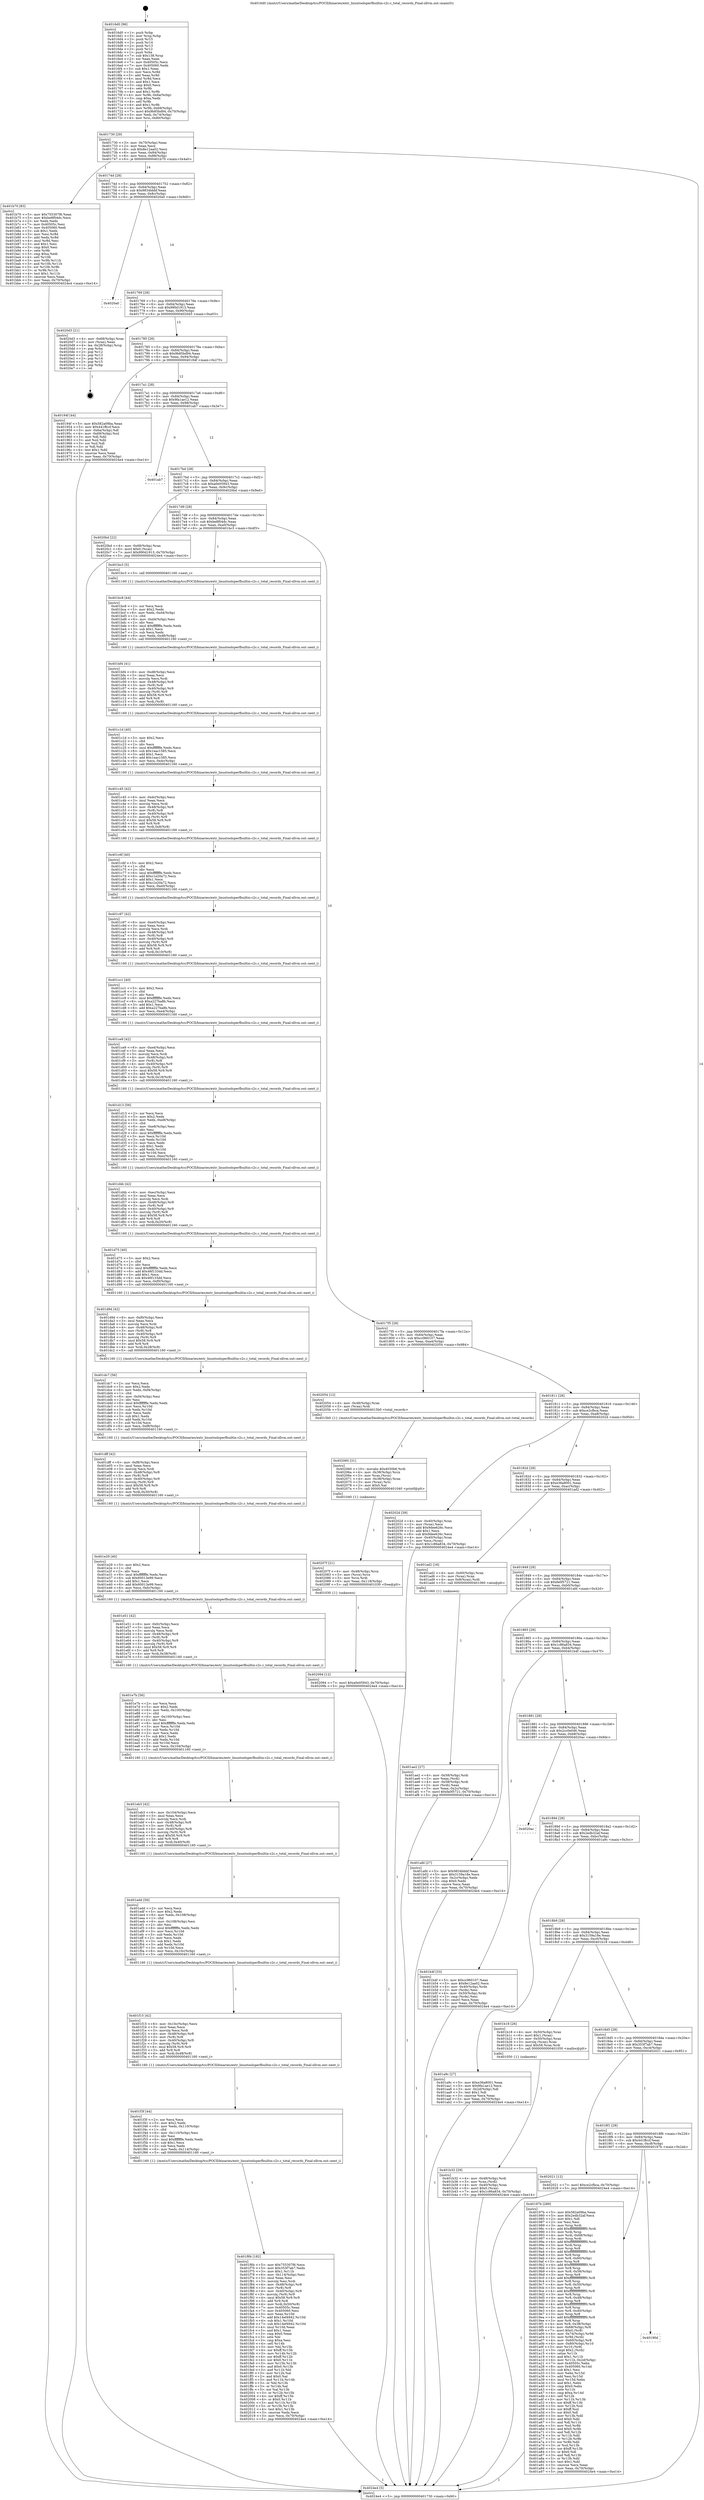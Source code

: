 digraph "0x4016d0" {
  label = "0x4016d0 (/mnt/c/Users/mathe/Desktop/tcc/POCII/binaries/extr_linuxtoolsperfbuiltin-c2c.c_total_records_Final-ollvm.out::main(0))"
  labelloc = "t"
  node[shape=record]

  Entry [label="",width=0.3,height=0.3,shape=circle,fillcolor=black,style=filled]
  "0x401730" [label="{
     0x401730 [29]\l
     | [instrs]\l
     &nbsp;&nbsp;0x401730 \<+3\>: mov -0x70(%rbp),%eax\l
     &nbsp;&nbsp;0x401733 \<+2\>: mov %eax,%ecx\l
     &nbsp;&nbsp;0x401735 \<+6\>: sub $0x8e12aa02,%ecx\l
     &nbsp;&nbsp;0x40173b \<+6\>: mov %eax,-0x84(%rbp)\l
     &nbsp;&nbsp;0x401741 \<+6\>: mov %ecx,-0x88(%rbp)\l
     &nbsp;&nbsp;0x401747 \<+6\>: je 0000000000401b70 \<main+0x4a0\>\l
  }"]
  "0x401b70" [label="{
     0x401b70 [83]\l
     | [instrs]\l
     &nbsp;&nbsp;0x401b70 \<+5\>: mov $0x755307f6,%eax\l
     &nbsp;&nbsp;0x401b75 \<+5\>: mov $0xbe8f04dc,%ecx\l
     &nbsp;&nbsp;0x401b7a \<+2\>: xor %edx,%edx\l
     &nbsp;&nbsp;0x401b7c \<+7\>: mov 0x40505c,%esi\l
     &nbsp;&nbsp;0x401b83 \<+7\>: mov 0x405060,%edi\l
     &nbsp;&nbsp;0x401b8a \<+3\>: sub $0x1,%edx\l
     &nbsp;&nbsp;0x401b8d \<+3\>: mov %esi,%r8d\l
     &nbsp;&nbsp;0x401b90 \<+3\>: add %edx,%r8d\l
     &nbsp;&nbsp;0x401b93 \<+4\>: imul %r8d,%esi\l
     &nbsp;&nbsp;0x401b97 \<+3\>: and $0x1,%esi\l
     &nbsp;&nbsp;0x401b9a \<+3\>: cmp $0x0,%esi\l
     &nbsp;&nbsp;0x401b9d \<+4\>: sete %r9b\l
     &nbsp;&nbsp;0x401ba1 \<+3\>: cmp $0xa,%edi\l
     &nbsp;&nbsp;0x401ba4 \<+4\>: setl %r10b\l
     &nbsp;&nbsp;0x401ba8 \<+3\>: mov %r9b,%r11b\l
     &nbsp;&nbsp;0x401bab \<+3\>: and %r10b,%r11b\l
     &nbsp;&nbsp;0x401bae \<+3\>: xor %r10b,%r9b\l
     &nbsp;&nbsp;0x401bb1 \<+3\>: or %r9b,%r11b\l
     &nbsp;&nbsp;0x401bb4 \<+4\>: test $0x1,%r11b\l
     &nbsp;&nbsp;0x401bb8 \<+3\>: cmovne %ecx,%eax\l
     &nbsp;&nbsp;0x401bbb \<+3\>: mov %eax,-0x70(%rbp)\l
     &nbsp;&nbsp;0x401bbe \<+5\>: jmp 00000000004024e4 \<main+0xe14\>\l
  }"]
  "0x40174d" [label="{
     0x40174d [28]\l
     | [instrs]\l
     &nbsp;&nbsp;0x40174d \<+5\>: jmp 0000000000401752 \<main+0x82\>\l
     &nbsp;&nbsp;0x401752 \<+6\>: mov -0x84(%rbp),%eax\l
     &nbsp;&nbsp;0x401758 \<+5\>: sub $0x9834bbbf,%eax\l
     &nbsp;&nbsp;0x40175d \<+6\>: mov %eax,-0x8c(%rbp)\l
     &nbsp;&nbsp;0x401763 \<+6\>: je 00000000004020a0 \<main+0x9d0\>\l
  }"]
  Exit [label="",width=0.3,height=0.3,shape=circle,fillcolor=black,style=filled,peripheries=2]
  "0x4020a0" [label="{
     0x4020a0\l
  }", style=dashed]
  "0x401769" [label="{
     0x401769 [28]\l
     | [instrs]\l
     &nbsp;&nbsp;0x401769 \<+5\>: jmp 000000000040176e \<main+0x9e\>\l
     &nbsp;&nbsp;0x40176e \<+6\>: mov -0x84(%rbp),%eax\l
     &nbsp;&nbsp;0x401774 \<+5\>: sub $0x990d1913,%eax\l
     &nbsp;&nbsp;0x401779 \<+6\>: mov %eax,-0x90(%rbp)\l
     &nbsp;&nbsp;0x40177f \<+6\>: je 00000000004020d3 \<main+0xa03\>\l
  }"]
  "0x402094" [label="{
     0x402094 [12]\l
     | [instrs]\l
     &nbsp;&nbsp;0x402094 \<+7\>: movl $0xa0e05943,-0x70(%rbp)\l
     &nbsp;&nbsp;0x40209b \<+5\>: jmp 00000000004024e4 \<main+0xe14\>\l
  }"]
  "0x4020d3" [label="{
     0x4020d3 [21]\l
     | [instrs]\l
     &nbsp;&nbsp;0x4020d3 \<+4\>: mov -0x68(%rbp),%rax\l
     &nbsp;&nbsp;0x4020d7 \<+2\>: mov (%rax),%eax\l
     &nbsp;&nbsp;0x4020d9 \<+4\>: lea -0x28(%rbp),%rsp\l
     &nbsp;&nbsp;0x4020dd \<+1\>: pop %rbx\l
     &nbsp;&nbsp;0x4020de \<+2\>: pop %r12\l
     &nbsp;&nbsp;0x4020e0 \<+2\>: pop %r13\l
     &nbsp;&nbsp;0x4020e2 \<+2\>: pop %r14\l
     &nbsp;&nbsp;0x4020e4 \<+2\>: pop %r15\l
     &nbsp;&nbsp;0x4020e6 \<+1\>: pop %rbp\l
     &nbsp;&nbsp;0x4020e7 \<+1\>: ret\l
  }"]
  "0x401785" [label="{
     0x401785 [28]\l
     | [instrs]\l
     &nbsp;&nbsp;0x401785 \<+5\>: jmp 000000000040178a \<main+0xba\>\l
     &nbsp;&nbsp;0x40178a \<+6\>: mov -0x84(%rbp),%eax\l
     &nbsp;&nbsp;0x401790 \<+5\>: sub $0x9b85bd94,%eax\l
     &nbsp;&nbsp;0x401795 \<+6\>: mov %eax,-0x94(%rbp)\l
     &nbsp;&nbsp;0x40179b \<+6\>: je 000000000040194f \<main+0x27f\>\l
  }"]
  "0x40207f" [label="{
     0x40207f [21]\l
     | [instrs]\l
     &nbsp;&nbsp;0x40207f \<+4\>: mov -0x48(%rbp),%rcx\l
     &nbsp;&nbsp;0x402083 \<+3\>: mov (%rcx),%rcx\l
     &nbsp;&nbsp;0x402086 \<+3\>: mov %rcx,%rdi\l
     &nbsp;&nbsp;0x402089 \<+6\>: mov %eax,-0x118(%rbp)\l
     &nbsp;&nbsp;0x40208f \<+5\>: call 0000000000401030 \<free@plt\>\l
     | [calls]\l
     &nbsp;&nbsp;0x401030 \{1\} (unknown)\l
  }"]
  "0x40194f" [label="{
     0x40194f [44]\l
     | [instrs]\l
     &nbsp;&nbsp;0x40194f \<+5\>: mov $0x582a09ba,%eax\l
     &nbsp;&nbsp;0x401954 \<+5\>: mov $0x441ffccf,%ecx\l
     &nbsp;&nbsp;0x401959 \<+3\>: mov -0x6a(%rbp),%dl\l
     &nbsp;&nbsp;0x40195c \<+4\>: mov -0x69(%rbp),%sil\l
     &nbsp;&nbsp;0x401960 \<+3\>: mov %dl,%dil\l
     &nbsp;&nbsp;0x401963 \<+3\>: and %sil,%dil\l
     &nbsp;&nbsp;0x401966 \<+3\>: xor %sil,%dl\l
     &nbsp;&nbsp;0x401969 \<+3\>: or %dl,%dil\l
     &nbsp;&nbsp;0x40196c \<+4\>: test $0x1,%dil\l
     &nbsp;&nbsp;0x401970 \<+3\>: cmovne %ecx,%eax\l
     &nbsp;&nbsp;0x401973 \<+3\>: mov %eax,-0x70(%rbp)\l
     &nbsp;&nbsp;0x401976 \<+5\>: jmp 00000000004024e4 \<main+0xe14\>\l
  }"]
  "0x4017a1" [label="{
     0x4017a1 [28]\l
     | [instrs]\l
     &nbsp;&nbsp;0x4017a1 \<+5\>: jmp 00000000004017a6 \<main+0xd6\>\l
     &nbsp;&nbsp;0x4017a6 \<+6\>: mov -0x84(%rbp),%eax\l
     &nbsp;&nbsp;0x4017ac \<+5\>: sub $0x9fa1ae12,%eax\l
     &nbsp;&nbsp;0x4017b1 \<+6\>: mov %eax,-0x98(%rbp)\l
     &nbsp;&nbsp;0x4017b7 \<+6\>: je 0000000000401ab7 \<main+0x3e7\>\l
  }"]
  "0x4024e4" [label="{
     0x4024e4 [5]\l
     | [instrs]\l
     &nbsp;&nbsp;0x4024e4 \<+5\>: jmp 0000000000401730 \<main+0x60\>\l
  }"]
  "0x4016d0" [label="{
     0x4016d0 [96]\l
     | [instrs]\l
     &nbsp;&nbsp;0x4016d0 \<+1\>: push %rbp\l
     &nbsp;&nbsp;0x4016d1 \<+3\>: mov %rsp,%rbp\l
     &nbsp;&nbsp;0x4016d4 \<+2\>: push %r15\l
     &nbsp;&nbsp;0x4016d6 \<+2\>: push %r14\l
     &nbsp;&nbsp;0x4016d8 \<+2\>: push %r13\l
     &nbsp;&nbsp;0x4016da \<+2\>: push %r12\l
     &nbsp;&nbsp;0x4016dc \<+1\>: push %rbx\l
     &nbsp;&nbsp;0x4016dd \<+7\>: sub $0x138,%rsp\l
     &nbsp;&nbsp;0x4016e4 \<+2\>: xor %eax,%eax\l
     &nbsp;&nbsp;0x4016e6 \<+7\>: mov 0x40505c,%ecx\l
     &nbsp;&nbsp;0x4016ed \<+7\>: mov 0x405060,%edx\l
     &nbsp;&nbsp;0x4016f4 \<+3\>: sub $0x1,%eax\l
     &nbsp;&nbsp;0x4016f7 \<+3\>: mov %ecx,%r8d\l
     &nbsp;&nbsp;0x4016fa \<+3\>: add %eax,%r8d\l
     &nbsp;&nbsp;0x4016fd \<+4\>: imul %r8d,%ecx\l
     &nbsp;&nbsp;0x401701 \<+3\>: and $0x1,%ecx\l
     &nbsp;&nbsp;0x401704 \<+3\>: cmp $0x0,%ecx\l
     &nbsp;&nbsp;0x401707 \<+4\>: sete %r9b\l
     &nbsp;&nbsp;0x40170b \<+4\>: and $0x1,%r9b\l
     &nbsp;&nbsp;0x40170f \<+4\>: mov %r9b,-0x6a(%rbp)\l
     &nbsp;&nbsp;0x401713 \<+3\>: cmp $0xa,%edx\l
     &nbsp;&nbsp;0x401716 \<+4\>: setl %r9b\l
     &nbsp;&nbsp;0x40171a \<+4\>: and $0x1,%r9b\l
     &nbsp;&nbsp;0x40171e \<+4\>: mov %r9b,-0x69(%rbp)\l
     &nbsp;&nbsp;0x401722 \<+7\>: movl $0x9b85bd94,-0x70(%rbp)\l
     &nbsp;&nbsp;0x401729 \<+3\>: mov %edi,-0x74(%rbp)\l
     &nbsp;&nbsp;0x40172c \<+4\>: mov %rsi,-0x80(%rbp)\l
  }"]
  "0x402060" [label="{
     0x402060 [31]\l
     | [instrs]\l
     &nbsp;&nbsp;0x402060 \<+10\>: movabs $0x4030b6,%rdi\l
     &nbsp;&nbsp;0x40206a \<+4\>: mov -0x38(%rbp),%rcx\l
     &nbsp;&nbsp;0x40206e \<+3\>: mov %rax,(%rcx)\l
     &nbsp;&nbsp;0x402071 \<+4\>: mov -0x38(%rbp),%rax\l
     &nbsp;&nbsp;0x402075 \<+3\>: mov (%rax),%rsi\l
     &nbsp;&nbsp;0x402078 \<+2\>: mov $0x0,%al\l
     &nbsp;&nbsp;0x40207a \<+5\>: call 0000000000401040 \<printf@plt\>\l
     | [calls]\l
     &nbsp;&nbsp;0x401040 \{1\} (unknown)\l
  }"]
  "0x401ab7" [label="{
     0x401ab7\l
  }", style=dashed]
  "0x4017bd" [label="{
     0x4017bd [28]\l
     | [instrs]\l
     &nbsp;&nbsp;0x4017bd \<+5\>: jmp 00000000004017c2 \<main+0xf2\>\l
     &nbsp;&nbsp;0x4017c2 \<+6\>: mov -0x84(%rbp),%eax\l
     &nbsp;&nbsp;0x4017c8 \<+5\>: sub $0xa0e05943,%eax\l
     &nbsp;&nbsp;0x4017cd \<+6\>: mov %eax,-0x9c(%rbp)\l
     &nbsp;&nbsp;0x4017d3 \<+6\>: je 00000000004020bd \<main+0x9ed\>\l
  }"]
  "0x401f6b" [label="{
     0x401f6b [182]\l
     | [instrs]\l
     &nbsp;&nbsp;0x401f6b \<+5\>: mov $0x755307f6,%ecx\l
     &nbsp;&nbsp;0x401f70 \<+5\>: mov $0x353f7ab7,%edx\l
     &nbsp;&nbsp;0x401f75 \<+3\>: mov $0x1,%r11b\l
     &nbsp;&nbsp;0x401f78 \<+6\>: mov -0x114(%rbp),%esi\l
     &nbsp;&nbsp;0x401f7e \<+3\>: imul %eax,%esi\l
     &nbsp;&nbsp;0x401f81 \<+3\>: movslq %esi,%rdi\l
     &nbsp;&nbsp;0x401f84 \<+4\>: mov -0x48(%rbp),%r8\l
     &nbsp;&nbsp;0x401f88 \<+3\>: mov (%r8),%r8\l
     &nbsp;&nbsp;0x401f8b \<+4\>: mov -0x40(%rbp),%r9\l
     &nbsp;&nbsp;0x401f8f \<+3\>: movslq (%r9),%r9\l
     &nbsp;&nbsp;0x401f92 \<+4\>: imul $0x58,%r9,%r9\l
     &nbsp;&nbsp;0x401f96 \<+3\>: add %r9,%r8\l
     &nbsp;&nbsp;0x401f99 \<+4\>: mov %rdi,0x50(%r8)\l
     &nbsp;&nbsp;0x401f9d \<+7\>: mov 0x40505c,%eax\l
     &nbsp;&nbsp;0x401fa4 \<+7\>: mov 0x405060,%esi\l
     &nbsp;&nbsp;0x401fab \<+3\>: mov %eax,%r10d\l
     &nbsp;&nbsp;0x401fae \<+7\>: add $0x14ef4942,%r10d\l
     &nbsp;&nbsp;0x401fb5 \<+4\>: sub $0x1,%r10d\l
     &nbsp;&nbsp;0x401fb9 \<+7\>: sub $0x14ef4942,%r10d\l
     &nbsp;&nbsp;0x401fc0 \<+4\>: imul %r10d,%eax\l
     &nbsp;&nbsp;0x401fc4 \<+3\>: and $0x1,%eax\l
     &nbsp;&nbsp;0x401fc7 \<+3\>: cmp $0x0,%eax\l
     &nbsp;&nbsp;0x401fca \<+3\>: sete %bl\l
     &nbsp;&nbsp;0x401fcd \<+3\>: cmp $0xa,%esi\l
     &nbsp;&nbsp;0x401fd0 \<+4\>: setl %r14b\l
     &nbsp;&nbsp;0x401fd4 \<+3\>: mov %bl,%r15b\l
     &nbsp;&nbsp;0x401fd7 \<+4\>: xor $0xff,%r15b\l
     &nbsp;&nbsp;0x401fdb \<+3\>: mov %r14b,%r12b\l
     &nbsp;&nbsp;0x401fde \<+4\>: xor $0xff,%r12b\l
     &nbsp;&nbsp;0x401fe2 \<+4\>: xor $0x0,%r11b\l
     &nbsp;&nbsp;0x401fe6 \<+3\>: mov %r15b,%r13b\l
     &nbsp;&nbsp;0x401fe9 \<+4\>: and $0x0,%r13b\l
     &nbsp;&nbsp;0x401fed \<+3\>: and %r11b,%bl\l
     &nbsp;&nbsp;0x401ff0 \<+3\>: mov %r12b,%al\l
     &nbsp;&nbsp;0x401ff3 \<+2\>: and $0x0,%al\l
     &nbsp;&nbsp;0x401ff5 \<+3\>: and %r11b,%r14b\l
     &nbsp;&nbsp;0x401ff8 \<+3\>: or %bl,%r13b\l
     &nbsp;&nbsp;0x401ffb \<+3\>: or %r14b,%al\l
     &nbsp;&nbsp;0x401ffe \<+3\>: xor %al,%r13b\l
     &nbsp;&nbsp;0x402001 \<+3\>: or %r12b,%r15b\l
     &nbsp;&nbsp;0x402004 \<+4\>: xor $0xff,%r15b\l
     &nbsp;&nbsp;0x402008 \<+4\>: or $0x0,%r11b\l
     &nbsp;&nbsp;0x40200c \<+3\>: and %r11b,%r15b\l
     &nbsp;&nbsp;0x40200f \<+3\>: or %r15b,%r13b\l
     &nbsp;&nbsp;0x402012 \<+4\>: test $0x1,%r13b\l
     &nbsp;&nbsp;0x402016 \<+3\>: cmovne %edx,%ecx\l
     &nbsp;&nbsp;0x402019 \<+3\>: mov %ecx,-0x70(%rbp)\l
     &nbsp;&nbsp;0x40201c \<+5\>: jmp 00000000004024e4 \<main+0xe14\>\l
  }"]
  "0x4020bd" [label="{
     0x4020bd [22]\l
     | [instrs]\l
     &nbsp;&nbsp;0x4020bd \<+4\>: mov -0x68(%rbp),%rax\l
     &nbsp;&nbsp;0x4020c1 \<+6\>: movl $0x0,(%rax)\l
     &nbsp;&nbsp;0x4020c7 \<+7\>: movl $0x990d1913,-0x70(%rbp)\l
     &nbsp;&nbsp;0x4020ce \<+5\>: jmp 00000000004024e4 \<main+0xe14\>\l
  }"]
  "0x4017d9" [label="{
     0x4017d9 [28]\l
     | [instrs]\l
     &nbsp;&nbsp;0x4017d9 \<+5\>: jmp 00000000004017de \<main+0x10e\>\l
     &nbsp;&nbsp;0x4017de \<+6\>: mov -0x84(%rbp),%eax\l
     &nbsp;&nbsp;0x4017e4 \<+5\>: sub $0xbe8f04dc,%eax\l
     &nbsp;&nbsp;0x4017e9 \<+6\>: mov %eax,-0xa0(%rbp)\l
     &nbsp;&nbsp;0x4017ef \<+6\>: je 0000000000401bc3 \<main+0x4f3\>\l
  }"]
  "0x401f3f" [label="{
     0x401f3f [44]\l
     | [instrs]\l
     &nbsp;&nbsp;0x401f3f \<+2\>: xor %ecx,%ecx\l
     &nbsp;&nbsp;0x401f41 \<+5\>: mov $0x2,%edx\l
     &nbsp;&nbsp;0x401f46 \<+6\>: mov %edx,-0x110(%rbp)\l
     &nbsp;&nbsp;0x401f4c \<+1\>: cltd\l
     &nbsp;&nbsp;0x401f4d \<+6\>: mov -0x110(%rbp),%esi\l
     &nbsp;&nbsp;0x401f53 \<+2\>: idiv %esi\l
     &nbsp;&nbsp;0x401f55 \<+6\>: imul $0xfffffffe,%edx,%edx\l
     &nbsp;&nbsp;0x401f5b \<+3\>: sub $0x1,%ecx\l
     &nbsp;&nbsp;0x401f5e \<+2\>: sub %ecx,%edx\l
     &nbsp;&nbsp;0x401f60 \<+6\>: mov %edx,-0x114(%rbp)\l
     &nbsp;&nbsp;0x401f66 \<+5\>: call 0000000000401160 \<next_i\>\l
     | [calls]\l
     &nbsp;&nbsp;0x401160 \{1\} (/mnt/c/Users/mathe/Desktop/tcc/POCII/binaries/extr_linuxtoolsperfbuiltin-c2c.c_total_records_Final-ollvm.out::next_i)\l
  }"]
  "0x401bc3" [label="{
     0x401bc3 [5]\l
     | [instrs]\l
     &nbsp;&nbsp;0x401bc3 \<+5\>: call 0000000000401160 \<next_i\>\l
     | [calls]\l
     &nbsp;&nbsp;0x401160 \{1\} (/mnt/c/Users/mathe/Desktop/tcc/POCII/binaries/extr_linuxtoolsperfbuiltin-c2c.c_total_records_Final-ollvm.out::next_i)\l
  }"]
  "0x4017f5" [label="{
     0x4017f5 [28]\l
     | [instrs]\l
     &nbsp;&nbsp;0x4017f5 \<+5\>: jmp 00000000004017fa \<main+0x12a\>\l
     &nbsp;&nbsp;0x4017fa \<+6\>: mov -0x84(%rbp),%eax\l
     &nbsp;&nbsp;0x401800 \<+5\>: sub $0xcc960107,%eax\l
     &nbsp;&nbsp;0x401805 \<+6\>: mov %eax,-0xa4(%rbp)\l
     &nbsp;&nbsp;0x40180b \<+6\>: je 0000000000402054 \<main+0x984\>\l
  }"]
  "0x401f15" [label="{
     0x401f15 [42]\l
     | [instrs]\l
     &nbsp;&nbsp;0x401f15 \<+6\>: mov -0x10c(%rbp),%ecx\l
     &nbsp;&nbsp;0x401f1b \<+3\>: imul %eax,%ecx\l
     &nbsp;&nbsp;0x401f1e \<+3\>: movslq %ecx,%rdi\l
     &nbsp;&nbsp;0x401f21 \<+4\>: mov -0x48(%rbp),%r8\l
     &nbsp;&nbsp;0x401f25 \<+3\>: mov (%r8),%r8\l
     &nbsp;&nbsp;0x401f28 \<+4\>: mov -0x40(%rbp),%r9\l
     &nbsp;&nbsp;0x401f2c \<+3\>: movslq (%r9),%r9\l
     &nbsp;&nbsp;0x401f2f \<+4\>: imul $0x58,%r9,%r9\l
     &nbsp;&nbsp;0x401f33 \<+3\>: add %r9,%r8\l
     &nbsp;&nbsp;0x401f36 \<+4\>: mov %rdi,0x48(%r8)\l
     &nbsp;&nbsp;0x401f3a \<+5\>: call 0000000000401160 \<next_i\>\l
     | [calls]\l
     &nbsp;&nbsp;0x401160 \{1\} (/mnt/c/Users/mathe/Desktop/tcc/POCII/binaries/extr_linuxtoolsperfbuiltin-c2c.c_total_records_Final-ollvm.out::next_i)\l
  }"]
  "0x402054" [label="{
     0x402054 [12]\l
     | [instrs]\l
     &nbsp;&nbsp;0x402054 \<+4\>: mov -0x48(%rbp),%rax\l
     &nbsp;&nbsp;0x402058 \<+3\>: mov (%rax),%rdi\l
     &nbsp;&nbsp;0x40205b \<+5\>: call 00000000004015b0 \<total_records\>\l
     | [calls]\l
     &nbsp;&nbsp;0x4015b0 \{1\} (/mnt/c/Users/mathe/Desktop/tcc/POCII/binaries/extr_linuxtoolsperfbuiltin-c2c.c_total_records_Final-ollvm.out::total_records)\l
  }"]
  "0x401811" [label="{
     0x401811 [28]\l
     | [instrs]\l
     &nbsp;&nbsp;0x401811 \<+5\>: jmp 0000000000401816 \<main+0x146\>\l
     &nbsp;&nbsp;0x401816 \<+6\>: mov -0x84(%rbp),%eax\l
     &nbsp;&nbsp;0x40181c \<+5\>: sub $0xce2cfbca,%eax\l
     &nbsp;&nbsp;0x401821 \<+6\>: mov %eax,-0xa8(%rbp)\l
     &nbsp;&nbsp;0x401827 \<+6\>: je 000000000040202d \<main+0x95d\>\l
  }"]
  "0x401edd" [label="{
     0x401edd [56]\l
     | [instrs]\l
     &nbsp;&nbsp;0x401edd \<+2\>: xor %ecx,%ecx\l
     &nbsp;&nbsp;0x401edf \<+5\>: mov $0x2,%edx\l
     &nbsp;&nbsp;0x401ee4 \<+6\>: mov %edx,-0x108(%rbp)\l
     &nbsp;&nbsp;0x401eea \<+1\>: cltd\l
     &nbsp;&nbsp;0x401eeb \<+6\>: mov -0x108(%rbp),%esi\l
     &nbsp;&nbsp;0x401ef1 \<+2\>: idiv %esi\l
     &nbsp;&nbsp;0x401ef3 \<+6\>: imul $0xfffffffe,%edx,%edx\l
     &nbsp;&nbsp;0x401ef9 \<+3\>: mov %ecx,%r10d\l
     &nbsp;&nbsp;0x401efc \<+3\>: sub %edx,%r10d\l
     &nbsp;&nbsp;0x401eff \<+2\>: mov %ecx,%edx\l
     &nbsp;&nbsp;0x401f01 \<+3\>: sub $0x1,%edx\l
     &nbsp;&nbsp;0x401f04 \<+3\>: add %edx,%r10d\l
     &nbsp;&nbsp;0x401f07 \<+3\>: sub %r10d,%ecx\l
     &nbsp;&nbsp;0x401f0a \<+6\>: mov %ecx,-0x10c(%rbp)\l
     &nbsp;&nbsp;0x401f10 \<+5\>: call 0000000000401160 \<next_i\>\l
     | [calls]\l
     &nbsp;&nbsp;0x401160 \{1\} (/mnt/c/Users/mathe/Desktop/tcc/POCII/binaries/extr_linuxtoolsperfbuiltin-c2c.c_total_records_Final-ollvm.out::next_i)\l
  }"]
  "0x40202d" [label="{
     0x40202d [39]\l
     | [instrs]\l
     &nbsp;&nbsp;0x40202d \<+4\>: mov -0x40(%rbp),%rax\l
     &nbsp;&nbsp;0x402031 \<+2\>: mov (%rax),%ecx\l
     &nbsp;&nbsp;0x402033 \<+6\>: add $0x9dee626c,%ecx\l
     &nbsp;&nbsp;0x402039 \<+3\>: add $0x1,%ecx\l
     &nbsp;&nbsp;0x40203c \<+6\>: sub $0x9dee626c,%ecx\l
     &nbsp;&nbsp;0x402042 \<+4\>: mov -0x40(%rbp),%rax\l
     &nbsp;&nbsp;0x402046 \<+2\>: mov %ecx,(%rax)\l
     &nbsp;&nbsp;0x402048 \<+7\>: movl $0x1c86a834,-0x70(%rbp)\l
     &nbsp;&nbsp;0x40204f \<+5\>: jmp 00000000004024e4 \<main+0xe14\>\l
  }"]
  "0x40182d" [label="{
     0x40182d [28]\l
     | [instrs]\l
     &nbsp;&nbsp;0x40182d \<+5\>: jmp 0000000000401832 \<main+0x162\>\l
     &nbsp;&nbsp;0x401832 \<+6\>: mov -0x84(%rbp),%eax\l
     &nbsp;&nbsp;0x401838 \<+5\>: sub $0xe36a8001,%eax\l
     &nbsp;&nbsp;0x40183d \<+6\>: mov %eax,-0xac(%rbp)\l
     &nbsp;&nbsp;0x401843 \<+6\>: je 0000000000401ad2 \<main+0x402\>\l
  }"]
  "0x401eb3" [label="{
     0x401eb3 [42]\l
     | [instrs]\l
     &nbsp;&nbsp;0x401eb3 \<+6\>: mov -0x104(%rbp),%ecx\l
     &nbsp;&nbsp;0x401eb9 \<+3\>: imul %eax,%ecx\l
     &nbsp;&nbsp;0x401ebc \<+3\>: movslq %ecx,%rdi\l
     &nbsp;&nbsp;0x401ebf \<+4\>: mov -0x48(%rbp),%r8\l
     &nbsp;&nbsp;0x401ec3 \<+3\>: mov (%r8),%r8\l
     &nbsp;&nbsp;0x401ec6 \<+4\>: mov -0x40(%rbp),%r9\l
     &nbsp;&nbsp;0x401eca \<+3\>: movslq (%r9),%r9\l
     &nbsp;&nbsp;0x401ecd \<+4\>: imul $0x58,%r9,%r9\l
     &nbsp;&nbsp;0x401ed1 \<+3\>: add %r9,%r8\l
     &nbsp;&nbsp;0x401ed4 \<+4\>: mov %rdi,0x40(%r8)\l
     &nbsp;&nbsp;0x401ed8 \<+5\>: call 0000000000401160 \<next_i\>\l
     | [calls]\l
     &nbsp;&nbsp;0x401160 \{1\} (/mnt/c/Users/mathe/Desktop/tcc/POCII/binaries/extr_linuxtoolsperfbuiltin-c2c.c_total_records_Final-ollvm.out::next_i)\l
  }"]
  "0x401ad2" [label="{
     0x401ad2 [16]\l
     | [instrs]\l
     &nbsp;&nbsp;0x401ad2 \<+4\>: mov -0x60(%rbp),%rax\l
     &nbsp;&nbsp;0x401ad6 \<+3\>: mov (%rax),%rax\l
     &nbsp;&nbsp;0x401ad9 \<+4\>: mov 0x8(%rax),%rdi\l
     &nbsp;&nbsp;0x401add \<+5\>: call 0000000000401060 \<atoi@plt\>\l
     | [calls]\l
     &nbsp;&nbsp;0x401060 \{1\} (unknown)\l
  }"]
  "0x401849" [label="{
     0x401849 [28]\l
     | [instrs]\l
     &nbsp;&nbsp;0x401849 \<+5\>: jmp 000000000040184e \<main+0x17e\>\l
     &nbsp;&nbsp;0x40184e \<+6\>: mov -0x84(%rbp),%eax\l
     &nbsp;&nbsp;0x401854 \<+5\>: sub $0xfa0f5721,%eax\l
     &nbsp;&nbsp;0x401859 \<+6\>: mov %eax,-0xb0(%rbp)\l
     &nbsp;&nbsp;0x40185f \<+6\>: je 0000000000401afd \<main+0x42d\>\l
  }"]
  "0x401e7b" [label="{
     0x401e7b [56]\l
     | [instrs]\l
     &nbsp;&nbsp;0x401e7b \<+2\>: xor %ecx,%ecx\l
     &nbsp;&nbsp;0x401e7d \<+5\>: mov $0x2,%edx\l
     &nbsp;&nbsp;0x401e82 \<+6\>: mov %edx,-0x100(%rbp)\l
     &nbsp;&nbsp;0x401e88 \<+1\>: cltd\l
     &nbsp;&nbsp;0x401e89 \<+6\>: mov -0x100(%rbp),%esi\l
     &nbsp;&nbsp;0x401e8f \<+2\>: idiv %esi\l
     &nbsp;&nbsp;0x401e91 \<+6\>: imul $0xfffffffe,%edx,%edx\l
     &nbsp;&nbsp;0x401e97 \<+3\>: mov %ecx,%r10d\l
     &nbsp;&nbsp;0x401e9a \<+3\>: sub %edx,%r10d\l
     &nbsp;&nbsp;0x401e9d \<+2\>: mov %ecx,%edx\l
     &nbsp;&nbsp;0x401e9f \<+3\>: sub $0x1,%edx\l
     &nbsp;&nbsp;0x401ea2 \<+3\>: add %edx,%r10d\l
     &nbsp;&nbsp;0x401ea5 \<+3\>: sub %r10d,%ecx\l
     &nbsp;&nbsp;0x401ea8 \<+6\>: mov %ecx,-0x104(%rbp)\l
     &nbsp;&nbsp;0x401eae \<+5\>: call 0000000000401160 \<next_i\>\l
     | [calls]\l
     &nbsp;&nbsp;0x401160 \{1\} (/mnt/c/Users/mathe/Desktop/tcc/POCII/binaries/extr_linuxtoolsperfbuiltin-c2c.c_total_records_Final-ollvm.out::next_i)\l
  }"]
  "0x401afd" [label="{
     0x401afd [27]\l
     | [instrs]\l
     &nbsp;&nbsp;0x401afd \<+5\>: mov $0x9834bbbf,%eax\l
     &nbsp;&nbsp;0x401b02 \<+5\>: mov $0x3159a18e,%ecx\l
     &nbsp;&nbsp;0x401b07 \<+3\>: mov -0x2c(%rbp),%edx\l
     &nbsp;&nbsp;0x401b0a \<+3\>: cmp $0x0,%edx\l
     &nbsp;&nbsp;0x401b0d \<+3\>: cmove %ecx,%eax\l
     &nbsp;&nbsp;0x401b10 \<+3\>: mov %eax,-0x70(%rbp)\l
     &nbsp;&nbsp;0x401b13 \<+5\>: jmp 00000000004024e4 \<main+0xe14\>\l
  }"]
  "0x401865" [label="{
     0x401865 [28]\l
     | [instrs]\l
     &nbsp;&nbsp;0x401865 \<+5\>: jmp 000000000040186a \<main+0x19a\>\l
     &nbsp;&nbsp;0x40186a \<+6\>: mov -0x84(%rbp),%eax\l
     &nbsp;&nbsp;0x401870 \<+5\>: sub $0x1c86a834,%eax\l
     &nbsp;&nbsp;0x401875 \<+6\>: mov %eax,-0xb4(%rbp)\l
     &nbsp;&nbsp;0x40187b \<+6\>: je 0000000000401b4f \<main+0x47f\>\l
  }"]
  "0x401e51" [label="{
     0x401e51 [42]\l
     | [instrs]\l
     &nbsp;&nbsp;0x401e51 \<+6\>: mov -0xfc(%rbp),%ecx\l
     &nbsp;&nbsp;0x401e57 \<+3\>: imul %eax,%ecx\l
     &nbsp;&nbsp;0x401e5a \<+3\>: movslq %ecx,%rdi\l
     &nbsp;&nbsp;0x401e5d \<+4\>: mov -0x48(%rbp),%r8\l
     &nbsp;&nbsp;0x401e61 \<+3\>: mov (%r8),%r8\l
     &nbsp;&nbsp;0x401e64 \<+4\>: mov -0x40(%rbp),%r9\l
     &nbsp;&nbsp;0x401e68 \<+3\>: movslq (%r9),%r9\l
     &nbsp;&nbsp;0x401e6b \<+4\>: imul $0x58,%r9,%r9\l
     &nbsp;&nbsp;0x401e6f \<+3\>: add %r9,%r8\l
     &nbsp;&nbsp;0x401e72 \<+4\>: mov %rdi,0x38(%r8)\l
     &nbsp;&nbsp;0x401e76 \<+5\>: call 0000000000401160 \<next_i\>\l
     | [calls]\l
     &nbsp;&nbsp;0x401160 \{1\} (/mnt/c/Users/mathe/Desktop/tcc/POCII/binaries/extr_linuxtoolsperfbuiltin-c2c.c_total_records_Final-ollvm.out::next_i)\l
  }"]
  "0x401b4f" [label="{
     0x401b4f [33]\l
     | [instrs]\l
     &nbsp;&nbsp;0x401b4f \<+5\>: mov $0xcc960107,%eax\l
     &nbsp;&nbsp;0x401b54 \<+5\>: mov $0x8e12aa02,%ecx\l
     &nbsp;&nbsp;0x401b59 \<+4\>: mov -0x40(%rbp),%rdx\l
     &nbsp;&nbsp;0x401b5d \<+2\>: mov (%rdx),%esi\l
     &nbsp;&nbsp;0x401b5f \<+4\>: mov -0x50(%rbp),%rdx\l
     &nbsp;&nbsp;0x401b63 \<+2\>: cmp (%rdx),%esi\l
     &nbsp;&nbsp;0x401b65 \<+3\>: cmovl %ecx,%eax\l
     &nbsp;&nbsp;0x401b68 \<+3\>: mov %eax,-0x70(%rbp)\l
     &nbsp;&nbsp;0x401b6b \<+5\>: jmp 00000000004024e4 \<main+0xe14\>\l
  }"]
  "0x401881" [label="{
     0x401881 [28]\l
     | [instrs]\l
     &nbsp;&nbsp;0x401881 \<+5\>: jmp 0000000000401886 \<main+0x1b6\>\l
     &nbsp;&nbsp;0x401886 \<+6\>: mov -0x84(%rbp),%eax\l
     &nbsp;&nbsp;0x40188c \<+5\>: sub $0x2cc0e046,%eax\l
     &nbsp;&nbsp;0x401891 \<+6\>: mov %eax,-0xb8(%rbp)\l
     &nbsp;&nbsp;0x401897 \<+6\>: je 00000000004020ac \<main+0x9dc\>\l
  }"]
  "0x401e29" [label="{
     0x401e29 [40]\l
     | [instrs]\l
     &nbsp;&nbsp;0x401e29 \<+5\>: mov $0x2,%ecx\l
     &nbsp;&nbsp;0x401e2e \<+1\>: cltd\l
     &nbsp;&nbsp;0x401e2f \<+2\>: idiv %ecx\l
     &nbsp;&nbsp;0x401e31 \<+6\>: imul $0xfffffffe,%edx,%ecx\l
     &nbsp;&nbsp;0x401e37 \<+6\>: sub $0x60013e99,%ecx\l
     &nbsp;&nbsp;0x401e3d \<+3\>: add $0x1,%ecx\l
     &nbsp;&nbsp;0x401e40 \<+6\>: add $0x60013e99,%ecx\l
     &nbsp;&nbsp;0x401e46 \<+6\>: mov %ecx,-0xfc(%rbp)\l
     &nbsp;&nbsp;0x401e4c \<+5\>: call 0000000000401160 \<next_i\>\l
     | [calls]\l
     &nbsp;&nbsp;0x401160 \{1\} (/mnt/c/Users/mathe/Desktop/tcc/POCII/binaries/extr_linuxtoolsperfbuiltin-c2c.c_total_records_Final-ollvm.out::next_i)\l
  }"]
  "0x4020ac" [label="{
     0x4020ac\l
  }", style=dashed]
  "0x40189d" [label="{
     0x40189d [28]\l
     | [instrs]\l
     &nbsp;&nbsp;0x40189d \<+5\>: jmp 00000000004018a2 \<main+0x1d2\>\l
     &nbsp;&nbsp;0x4018a2 \<+6\>: mov -0x84(%rbp),%eax\l
     &nbsp;&nbsp;0x4018a8 \<+5\>: sub $0x2edb32af,%eax\l
     &nbsp;&nbsp;0x4018ad \<+6\>: mov %eax,-0xbc(%rbp)\l
     &nbsp;&nbsp;0x4018b3 \<+6\>: je 0000000000401a9c \<main+0x3cc\>\l
  }"]
  "0x401dff" [label="{
     0x401dff [42]\l
     | [instrs]\l
     &nbsp;&nbsp;0x401dff \<+6\>: mov -0xf8(%rbp),%ecx\l
     &nbsp;&nbsp;0x401e05 \<+3\>: imul %eax,%ecx\l
     &nbsp;&nbsp;0x401e08 \<+3\>: movslq %ecx,%rdi\l
     &nbsp;&nbsp;0x401e0b \<+4\>: mov -0x48(%rbp),%r8\l
     &nbsp;&nbsp;0x401e0f \<+3\>: mov (%r8),%r8\l
     &nbsp;&nbsp;0x401e12 \<+4\>: mov -0x40(%rbp),%r9\l
     &nbsp;&nbsp;0x401e16 \<+3\>: movslq (%r9),%r9\l
     &nbsp;&nbsp;0x401e19 \<+4\>: imul $0x58,%r9,%r9\l
     &nbsp;&nbsp;0x401e1d \<+3\>: add %r9,%r8\l
     &nbsp;&nbsp;0x401e20 \<+4\>: mov %rdi,0x30(%r8)\l
     &nbsp;&nbsp;0x401e24 \<+5\>: call 0000000000401160 \<next_i\>\l
     | [calls]\l
     &nbsp;&nbsp;0x401160 \{1\} (/mnt/c/Users/mathe/Desktop/tcc/POCII/binaries/extr_linuxtoolsperfbuiltin-c2c.c_total_records_Final-ollvm.out::next_i)\l
  }"]
  "0x401a9c" [label="{
     0x401a9c [27]\l
     | [instrs]\l
     &nbsp;&nbsp;0x401a9c \<+5\>: mov $0xe36a8001,%eax\l
     &nbsp;&nbsp;0x401aa1 \<+5\>: mov $0x9fa1ae12,%ecx\l
     &nbsp;&nbsp;0x401aa6 \<+3\>: mov -0x2d(%rbp),%dl\l
     &nbsp;&nbsp;0x401aa9 \<+3\>: test $0x1,%dl\l
     &nbsp;&nbsp;0x401aac \<+3\>: cmovne %ecx,%eax\l
     &nbsp;&nbsp;0x401aaf \<+3\>: mov %eax,-0x70(%rbp)\l
     &nbsp;&nbsp;0x401ab2 \<+5\>: jmp 00000000004024e4 \<main+0xe14\>\l
  }"]
  "0x4018b9" [label="{
     0x4018b9 [28]\l
     | [instrs]\l
     &nbsp;&nbsp;0x4018b9 \<+5\>: jmp 00000000004018be \<main+0x1ee\>\l
     &nbsp;&nbsp;0x4018be \<+6\>: mov -0x84(%rbp),%eax\l
     &nbsp;&nbsp;0x4018c4 \<+5\>: sub $0x3159a18e,%eax\l
     &nbsp;&nbsp;0x4018c9 \<+6\>: mov %eax,-0xc0(%rbp)\l
     &nbsp;&nbsp;0x4018cf \<+6\>: je 0000000000401b18 \<main+0x448\>\l
  }"]
  "0x401dc7" [label="{
     0x401dc7 [56]\l
     | [instrs]\l
     &nbsp;&nbsp;0x401dc7 \<+2\>: xor %ecx,%ecx\l
     &nbsp;&nbsp;0x401dc9 \<+5\>: mov $0x2,%edx\l
     &nbsp;&nbsp;0x401dce \<+6\>: mov %edx,-0xf4(%rbp)\l
     &nbsp;&nbsp;0x401dd4 \<+1\>: cltd\l
     &nbsp;&nbsp;0x401dd5 \<+6\>: mov -0xf4(%rbp),%esi\l
     &nbsp;&nbsp;0x401ddb \<+2\>: idiv %esi\l
     &nbsp;&nbsp;0x401ddd \<+6\>: imul $0xfffffffe,%edx,%edx\l
     &nbsp;&nbsp;0x401de3 \<+3\>: mov %ecx,%r10d\l
     &nbsp;&nbsp;0x401de6 \<+3\>: sub %edx,%r10d\l
     &nbsp;&nbsp;0x401de9 \<+2\>: mov %ecx,%edx\l
     &nbsp;&nbsp;0x401deb \<+3\>: sub $0x1,%edx\l
     &nbsp;&nbsp;0x401dee \<+3\>: add %edx,%r10d\l
     &nbsp;&nbsp;0x401df1 \<+3\>: sub %r10d,%ecx\l
     &nbsp;&nbsp;0x401df4 \<+6\>: mov %ecx,-0xf8(%rbp)\l
     &nbsp;&nbsp;0x401dfa \<+5\>: call 0000000000401160 \<next_i\>\l
     | [calls]\l
     &nbsp;&nbsp;0x401160 \{1\} (/mnt/c/Users/mathe/Desktop/tcc/POCII/binaries/extr_linuxtoolsperfbuiltin-c2c.c_total_records_Final-ollvm.out::next_i)\l
  }"]
  "0x401b18" [label="{
     0x401b18 [26]\l
     | [instrs]\l
     &nbsp;&nbsp;0x401b18 \<+4\>: mov -0x50(%rbp),%rax\l
     &nbsp;&nbsp;0x401b1c \<+6\>: movl $0x1,(%rax)\l
     &nbsp;&nbsp;0x401b22 \<+4\>: mov -0x50(%rbp),%rax\l
     &nbsp;&nbsp;0x401b26 \<+3\>: movslq (%rax),%rax\l
     &nbsp;&nbsp;0x401b29 \<+4\>: imul $0x58,%rax,%rdi\l
     &nbsp;&nbsp;0x401b2d \<+5\>: call 0000000000401050 \<malloc@plt\>\l
     | [calls]\l
     &nbsp;&nbsp;0x401050 \{1\} (unknown)\l
  }"]
  "0x4018d5" [label="{
     0x4018d5 [28]\l
     | [instrs]\l
     &nbsp;&nbsp;0x4018d5 \<+5\>: jmp 00000000004018da \<main+0x20a\>\l
     &nbsp;&nbsp;0x4018da \<+6\>: mov -0x84(%rbp),%eax\l
     &nbsp;&nbsp;0x4018e0 \<+5\>: sub $0x353f7ab7,%eax\l
     &nbsp;&nbsp;0x4018e5 \<+6\>: mov %eax,-0xc4(%rbp)\l
     &nbsp;&nbsp;0x4018eb \<+6\>: je 0000000000402021 \<main+0x951\>\l
  }"]
  "0x401d9d" [label="{
     0x401d9d [42]\l
     | [instrs]\l
     &nbsp;&nbsp;0x401d9d \<+6\>: mov -0xf0(%rbp),%ecx\l
     &nbsp;&nbsp;0x401da3 \<+3\>: imul %eax,%ecx\l
     &nbsp;&nbsp;0x401da6 \<+3\>: movslq %ecx,%rdi\l
     &nbsp;&nbsp;0x401da9 \<+4\>: mov -0x48(%rbp),%r8\l
     &nbsp;&nbsp;0x401dad \<+3\>: mov (%r8),%r8\l
     &nbsp;&nbsp;0x401db0 \<+4\>: mov -0x40(%rbp),%r9\l
     &nbsp;&nbsp;0x401db4 \<+3\>: movslq (%r9),%r9\l
     &nbsp;&nbsp;0x401db7 \<+4\>: imul $0x58,%r9,%r9\l
     &nbsp;&nbsp;0x401dbb \<+3\>: add %r9,%r8\l
     &nbsp;&nbsp;0x401dbe \<+4\>: mov %rdi,0x28(%r8)\l
     &nbsp;&nbsp;0x401dc2 \<+5\>: call 0000000000401160 \<next_i\>\l
     | [calls]\l
     &nbsp;&nbsp;0x401160 \{1\} (/mnt/c/Users/mathe/Desktop/tcc/POCII/binaries/extr_linuxtoolsperfbuiltin-c2c.c_total_records_Final-ollvm.out::next_i)\l
  }"]
  "0x402021" [label="{
     0x402021 [12]\l
     | [instrs]\l
     &nbsp;&nbsp;0x402021 \<+7\>: movl $0xce2cfbca,-0x70(%rbp)\l
     &nbsp;&nbsp;0x402028 \<+5\>: jmp 00000000004024e4 \<main+0xe14\>\l
  }"]
  "0x4018f1" [label="{
     0x4018f1 [28]\l
     | [instrs]\l
     &nbsp;&nbsp;0x4018f1 \<+5\>: jmp 00000000004018f6 \<main+0x226\>\l
     &nbsp;&nbsp;0x4018f6 \<+6\>: mov -0x84(%rbp),%eax\l
     &nbsp;&nbsp;0x4018fc \<+5\>: sub $0x441ffccf,%eax\l
     &nbsp;&nbsp;0x401901 \<+6\>: mov %eax,-0xc8(%rbp)\l
     &nbsp;&nbsp;0x401907 \<+6\>: je 000000000040197b \<main+0x2ab\>\l
  }"]
  "0x401d75" [label="{
     0x401d75 [40]\l
     | [instrs]\l
     &nbsp;&nbsp;0x401d75 \<+5\>: mov $0x2,%ecx\l
     &nbsp;&nbsp;0x401d7a \<+1\>: cltd\l
     &nbsp;&nbsp;0x401d7b \<+2\>: idiv %ecx\l
     &nbsp;&nbsp;0x401d7d \<+6\>: imul $0xfffffffe,%edx,%ecx\l
     &nbsp;&nbsp;0x401d83 \<+6\>: add $0x46f133dd,%ecx\l
     &nbsp;&nbsp;0x401d89 \<+3\>: add $0x1,%ecx\l
     &nbsp;&nbsp;0x401d8c \<+6\>: sub $0x46f133dd,%ecx\l
     &nbsp;&nbsp;0x401d92 \<+6\>: mov %ecx,-0xf0(%rbp)\l
     &nbsp;&nbsp;0x401d98 \<+5\>: call 0000000000401160 \<next_i\>\l
     | [calls]\l
     &nbsp;&nbsp;0x401160 \{1\} (/mnt/c/Users/mathe/Desktop/tcc/POCII/binaries/extr_linuxtoolsperfbuiltin-c2c.c_total_records_Final-ollvm.out::next_i)\l
  }"]
  "0x40197b" [label="{
     0x40197b [289]\l
     | [instrs]\l
     &nbsp;&nbsp;0x40197b \<+5\>: mov $0x582a09ba,%eax\l
     &nbsp;&nbsp;0x401980 \<+5\>: mov $0x2edb32af,%ecx\l
     &nbsp;&nbsp;0x401985 \<+2\>: mov $0x1,%dl\l
     &nbsp;&nbsp;0x401987 \<+2\>: xor %esi,%esi\l
     &nbsp;&nbsp;0x401989 \<+3\>: mov %rsp,%rdi\l
     &nbsp;&nbsp;0x40198c \<+4\>: add $0xfffffffffffffff0,%rdi\l
     &nbsp;&nbsp;0x401990 \<+3\>: mov %rdi,%rsp\l
     &nbsp;&nbsp;0x401993 \<+4\>: mov %rdi,-0x68(%rbp)\l
     &nbsp;&nbsp;0x401997 \<+3\>: mov %rsp,%rdi\l
     &nbsp;&nbsp;0x40199a \<+4\>: add $0xfffffffffffffff0,%rdi\l
     &nbsp;&nbsp;0x40199e \<+3\>: mov %rdi,%rsp\l
     &nbsp;&nbsp;0x4019a1 \<+3\>: mov %rsp,%r8\l
     &nbsp;&nbsp;0x4019a4 \<+4\>: add $0xfffffffffffffff0,%r8\l
     &nbsp;&nbsp;0x4019a8 \<+3\>: mov %r8,%rsp\l
     &nbsp;&nbsp;0x4019ab \<+4\>: mov %r8,-0x60(%rbp)\l
     &nbsp;&nbsp;0x4019af \<+3\>: mov %rsp,%r8\l
     &nbsp;&nbsp;0x4019b2 \<+4\>: add $0xfffffffffffffff0,%r8\l
     &nbsp;&nbsp;0x4019b6 \<+3\>: mov %r8,%rsp\l
     &nbsp;&nbsp;0x4019b9 \<+4\>: mov %r8,-0x58(%rbp)\l
     &nbsp;&nbsp;0x4019bd \<+3\>: mov %rsp,%r8\l
     &nbsp;&nbsp;0x4019c0 \<+4\>: add $0xfffffffffffffff0,%r8\l
     &nbsp;&nbsp;0x4019c4 \<+3\>: mov %r8,%rsp\l
     &nbsp;&nbsp;0x4019c7 \<+4\>: mov %r8,-0x50(%rbp)\l
     &nbsp;&nbsp;0x4019cb \<+3\>: mov %rsp,%r8\l
     &nbsp;&nbsp;0x4019ce \<+4\>: add $0xfffffffffffffff0,%r8\l
     &nbsp;&nbsp;0x4019d2 \<+3\>: mov %r8,%rsp\l
     &nbsp;&nbsp;0x4019d5 \<+4\>: mov %r8,-0x48(%rbp)\l
     &nbsp;&nbsp;0x4019d9 \<+3\>: mov %rsp,%r8\l
     &nbsp;&nbsp;0x4019dc \<+4\>: add $0xfffffffffffffff0,%r8\l
     &nbsp;&nbsp;0x4019e0 \<+3\>: mov %r8,%rsp\l
     &nbsp;&nbsp;0x4019e3 \<+4\>: mov %r8,-0x40(%rbp)\l
     &nbsp;&nbsp;0x4019e7 \<+3\>: mov %rsp,%r8\l
     &nbsp;&nbsp;0x4019ea \<+4\>: add $0xfffffffffffffff0,%r8\l
     &nbsp;&nbsp;0x4019ee \<+3\>: mov %r8,%rsp\l
     &nbsp;&nbsp;0x4019f1 \<+4\>: mov %r8,-0x38(%rbp)\l
     &nbsp;&nbsp;0x4019f5 \<+4\>: mov -0x68(%rbp),%r8\l
     &nbsp;&nbsp;0x4019f9 \<+7\>: movl $0x0,(%r8)\l
     &nbsp;&nbsp;0x401a00 \<+4\>: mov -0x74(%rbp),%r9d\l
     &nbsp;&nbsp;0x401a04 \<+3\>: mov %r9d,(%rdi)\l
     &nbsp;&nbsp;0x401a07 \<+4\>: mov -0x60(%rbp),%r8\l
     &nbsp;&nbsp;0x401a0b \<+4\>: mov -0x80(%rbp),%r10\l
     &nbsp;&nbsp;0x401a0f \<+3\>: mov %r10,(%r8)\l
     &nbsp;&nbsp;0x401a12 \<+3\>: cmpl $0x2,(%rdi)\l
     &nbsp;&nbsp;0x401a15 \<+4\>: setne %r11b\l
     &nbsp;&nbsp;0x401a19 \<+4\>: and $0x1,%r11b\l
     &nbsp;&nbsp;0x401a1d \<+4\>: mov %r11b,-0x2d(%rbp)\l
     &nbsp;&nbsp;0x401a21 \<+7\>: mov 0x40505c,%ebx\l
     &nbsp;&nbsp;0x401a28 \<+8\>: mov 0x405060,%r14d\l
     &nbsp;&nbsp;0x401a30 \<+3\>: sub $0x1,%esi\l
     &nbsp;&nbsp;0x401a33 \<+3\>: mov %ebx,%r15d\l
     &nbsp;&nbsp;0x401a36 \<+3\>: add %esi,%r15d\l
     &nbsp;&nbsp;0x401a39 \<+4\>: imul %r15d,%ebx\l
     &nbsp;&nbsp;0x401a3d \<+3\>: and $0x1,%ebx\l
     &nbsp;&nbsp;0x401a40 \<+3\>: cmp $0x0,%ebx\l
     &nbsp;&nbsp;0x401a43 \<+4\>: sete %r11b\l
     &nbsp;&nbsp;0x401a47 \<+4\>: cmp $0xa,%r14d\l
     &nbsp;&nbsp;0x401a4b \<+4\>: setl %r12b\l
     &nbsp;&nbsp;0x401a4f \<+3\>: mov %r11b,%r13b\l
     &nbsp;&nbsp;0x401a52 \<+4\>: xor $0xff,%r13b\l
     &nbsp;&nbsp;0x401a56 \<+3\>: mov %r12b,%sil\l
     &nbsp;&nbsp;0x401a59 \<+4\>: xor $0xff,%sil\l
     &nbsp;&nbsp;0x401a5d \<+3\>: xor $0x0,%dl\l
     &nbsp;&nbsp;0x401a60 \<+3\>: mov %r13b,%dil\l
     &nbsp;&nbsp;0x401a63 \<+4\>: and $0x0,%dil\l
     &nbsp;&nbsp;0x401a67 \<+3\>: and %dl,%r11b\l
     &nbsp;&nbsp;0x401a6a \<+3\>: mov %sil,%r8b\l
     &nbsp;&nbsp;0x401a6d \<+4\>: and $0x0,%r8b\l
     &nbsp;&nbsp;0x401a71 \<+3\>: and %dl,%r12b\l
     &nbsp;&nbsp;0x401a74 \<+3\>: or %r11b,%dil\l
     &nbsp;&nbsp;0x401a77 \<+3\>: or %r12b,%r8b\l
     &nbsp;&nbsp;0x401a7a \<+3\>: xor %r8b,%dil\l
     &nbsp;&nbsp;0x401a7d \<+3\>: or %sil,%r13b\l
     &nbsp;&nbsp;0x401a80 \<+4\>: xor $0xff,%r13b\l
     &nbsp;&nbsp;0x401a84 \<+3\>: or $0x0,%dl\l
     &nbsp;&nbsp;0x401a87 \<+3\>: and %dl,%r13b\l
     &nbsp;&nbsp;0x401a8a \<+3\>: or %r13b,%dil\l
     &nbsp;&nbsp;0x401a8d \<+4\>: test $0x1,%dil\l
     &nbsp;&nbsp;0x401a91 \<+3\>: cmovne %ecx,%eax\l
     &nbsp;&nbsp;0x401a94 \<+3\>: mov %eax,-0x70(%rbp)\l
     &nbsp;&nbsp;0x401a97 \<+5\>: jmp 00000000004024e4 \<main+0xe14\>\l
  }"]
  "0x40190d" [label="{
     0x40190d\l
  }", style=dashed]
  "0x401d4b" [label="{
     0x401d4b [42]\l
     | [instrs]\l
     &nbsp;&nbsp;0x401d4b \<+6\>: mov -0xec(%rbp),%ecx\l
     &nbsp;&nbsp;0x401d51 \<+3\>: imul %eax,%ecx\l
     &nbsp;&nbsp;0x401d54 \<+3\>: movslq %ecx,%rdi\l
     &nbsp;&nbsp;0x401d57 \<+4\>: mov -0x48(%rbp),%r8\l
     &nbsp;&nbsp;0x401d5b \<+3\>: mov (%r8),%r8\l
     &nbsp;&nbsp;0x401d5e \<+4\>: mov -0x40(%rbp),%r9\l
     &nbsp;&nbsp;0x401d62 \<+3\>: movslq (%r9),%r9\l
     &nbsp;&nbsp;0x401d65 \<+4\>: imul $0x58,%r9,%r9\l
     &nbsp;&nbsp;0x401d69 \<+3\>: add %r9,%r8\l
     &nbsp;&nbsp;0x401d6c \<+4\>: mov %rdi,0x20(%r8)\l
     &nbsp;&nbsp;0x401d70 \<+5\>: call 0000000000401160 \<next_i\>\l
     | [calls]\l
     &nbsp;&nbsp;0x401160 \{1\} (/mnt/c/Users/mathe/Desktop/tcc/POCII/binaries/extr_linuxtoolsperfbuiltin-c2c.c_total_records_Final-ollvm.out::next_i)\l
  }"]
  "0x401ae2" [label="{
     0x401ae2 [27]\l
     | [instrs]\l
     &nbsp;&nbsp;0x401ae2 \<+4\>: mov -0x58(%rbp),%rdi\l
     &nbsp;&nbsp;0x401ae6 \<+2\>: mov %eax,(%rdi)\l
     &nbsp;&nbsp;0x401ae8 \<+4\>: mov -0x58(%rbp),%rdi\l
     &nbsp;&nbsp;0x401aec \<+2\>: mov (%rdi),%eax\l
     &nbsp;&nbsp;0x401aee \<+3\>: mov %eax,-0x2c(%rbp)\l
     &nbsp;&nbsp;0x401af1 \<+7\>: movl $0xfa0f5721,-0x70(%rbp)\l
     &nbsp;&nbsp;0x401af8 \<+5\>: jmp 00000000004024e4 \<main+0xe14\>\l
  }"]
  "0x401b32" [label="{
     0x401b32 [29]\l
     | [instrs]\l
     &nbsp;&nbsp;0x401b32 \<+4\>: mov -0x48(%rbp),%rdi\l
     &nbsp;&nbsp;0x401b36 \<+3\>: mov %rax,(%rdi)\l
     &nbsp;&nbsp;0x401b39 \<+4\>: mov -0x40(%rbp),%rax\l
     &nbsp;&nbsp;0x401b3d \<+6\>: movl $0x0,(%rax)\l
     &nbsp;&nbsp;0x401b43 \<+7\>: movl $0x1c86a834,-0x70(%rbp)\l
     &nbsp;&nbsp;0x401b4a \<+5\>: jmp 00000000004024e4 \<main+0xe14\>\l
  }"]
  "0x401bc8" [label="{
     0x401bc8 [44]\l
     | [instrs]\l
     &nbsp;&nbsp;0x401bc8 \<+2\>: xor %ecx,%ecx\l
     &nbsp;&nbsp;0x401bca \<+5\>: mov $0x2,%edx\l
     &nbsp;&nbsp;0x401bcf \<+6\>: mov %edx,-0xd4(%rbp)\l
     &nbsp;&nbsp;0x401bd5 \<+1\>: cltd\l
     &nbsp;&nbsp;0x401bd6 \<+6\>: mov -0xd4(%rbp),%esi\l
     &nbsp;&nbsp;0x401bdc \<+2\>: idiv %esi\l
     &nbsp;&nbsp;0x401bde \<+6\>: imul $0xfffffffe,%edx,%edx\l
     &nbsp;&nbsp;0x401be4 \<+3\>: sub $0x1,%ecx\l
     &nbsp;&nbsp;0x401be7 \<+2\>: sub %ecx,%edx\l
     &nbsp;&nbsp;0x401be9 \<+6\>: mov %edx,-0xd8(%rbp)\l
     &nbsp;&nbsp;0x401bef \<+5\>: call 0000000000401160 \<next_i\>\l
     | [calls]\l
     &nbsp;&nbsp;0x401160 \{1\} (/mnt/c/Users/mathe/Desktop/tcc/POCII/binaries/extr_linuxtoolsperfbuiltin-c2c.c_total_records_Final-ollvm.out::next_i)\l
  }"]
  "0x401bf4" [label="{
     0x401bf4 [41]\l
     | [instrs]\l
     &nbsp;&nbsp;0x401bf4 \<+6\>: mov -0xd8(%rbp),%ecx\l
     &nbsp;&nbsp;0x401bfa \<+3\>: imul %eax,%ecx\l
     &nbsp;&nbsp;0x401bfd \<+3\>: movslq %ecx,%rdi\l
     &nbsp;&nbsp;0x401c00 \<+4\>: mov -0x48(%rbp),%r8\l
     &nbsp;&nbsp;0x401c04 \<+3\>: mov (%r8),%r8\l
     &nbsp;&nbsp;0x401c07 \<+4\>: mov -0x40(%rbp),%r9\l
     &nbsp;&nbsp;0x401c0b \<+3\>: movslq (%r9),%r9\l
     &nbsp;&nbsp;0x401c0e \<+4\>: imul $0x58,%r9,%r9\l
     &nbsp;&nbsp;0x401c12 \<+3\>: add %r9,%r8\l
     &nbsp;&nbsp;0x401c15 \<+3\>: mov %rdi,(%r8)\l
     &nbsp;&nbsp;0x401c18 \<+5\>: call 0000000000401160 \<next_i\>\l
     | [calls]\l
     &nbsp;&nbsp;0x401160 \{1\} (/mnt/c/Users/mathe/Desktop/tcc/POCII/binaries/extr_linuxtoolsperfbuiltin-c2c.c_total_records_Final-ollvm.out::next_i)\l
  }"]
  "0x401c1d" [label="{
     0x401c1d [40]\l
     | [instrs]\l
     &nbsp;&nbsp;0x401c1d \<+5\>: mov $0x2,%ecx\l
     &nbsp;&nbsp;0x401c22 \<+1\>: cltd\l
     &nbsp;&nbsp;0x401c23 \<+2\>: idiv %ecx\l
     &nbsp;&nbsp;0x401c25 \<+6\>: imul $0xfffffffe,%edx,%ecx\l
     &nbsp;&nbsp;0x401c2b \<+6\>: sub $0x1eac1585,%ecx\l
     &nbsp;&nbsp;0x401c31 \<+3\>: add $0x1,%ecx\l
     &nbsp;&nbsp;0x401c34 \<+6\>: add $0x1eac1585,%ecx\l
     &nbsp;&nbsp;0x401c3a \<+6\>: mov %ecx,-0xdc(%rbp)\l
     &nbsp;&nbsp;0x401c40 \<+5\>: call 0000000000401160 \<next_i\>\l
     | [calls]\l
     &nbsp;&nbsp;0x401160 \{1\} (/mnt/c/Users/mathe/Desktop/tcc/POCII/binaries/extr_linuxtoolsperfbuiltin-c2c.c_total_records_Final-ollvm.out::next_i)\l
  }"]
  "0x401c45" [label="{
     0x401c45 [42]\l
     | [instrs]\l
     &nbsp;&nbsp;0x401c45 \<+6\>: mov -0xdc(%rbp),%ecx\l
     &nbsp;&nbsp;0x401c4b \<+3\>: imul %eax,%ecx\l
     &nbsp;&nbsp;0x401c4e \<+3\>: movslq %ecx,%rdi\l
     &nbsp;&nbsp;0x401c51 \<+4\>: mov -0x48(%rbp),%r8\l
     &nbsp;&nbsp;0x401c55 \<+3\>: mov (%r8),%r8\l
     &nbsp;&nbsp;0x401c58 \<+4\>: mov -0x40(%rbp),%r9\l
     &nbsp;&nbsp;0x401c5c \<+3\>: movslq (%r9),%r9\l
     &nbsp;&nbsp;0x401c5f \<+4\>: imul $0x58,%r9,%r9\l
     &nbsp;&nbsp;0x401c63 \<+3\>: add %r9,%r8\l
     &nbsp;&nbsp;0x401c66 \<+4\>: mov %rdi,0x8(%r8)\l
     &nbsp;&nbsp;0x401c6a \<+5\>: call 0000000000401160 \<next_i\>\l
     | [calls]\l
     &nbsp;&nbsp;0x401160 \{1\} (/mnt/c/Users/mathe/Desktop/tcc/POCII/binaries/extr_linuxtoolsperfbuiltin-c2c.c_total_records_Final-ollvm.out::next_i)\l
  }"]
  "0x401c6f" [label="{
     0x401c6f [40]\l
     | [instrs]\l
     &nbsp;&nbsp;0x401c6f \<+5\>: mov $0x2,%ecx\l
     &nbsp;&nbsp;0x401c74 \<+1\>: cltd\l
     &nbsp;&nbsp;0x401c75 \<+2\>: idiv %ecx\l
     &nbsp;&nbsp;0x401c77 \<+6\>: imul $0xfffffffe,%edx,%ecx\l
     &nbsp;&nbsp;0x401c7d \<+6\>: add $0xc1e20a72,%ecx\l
     &nbsp;&nbsp;0x401c83 \<+3\>: add $0x1,%ecx\l
     &nbsp;&nbsp;0x401c86 \<+6\>: sub $0xc1e20a72,%ecx\l
     &nbsp;&nbsp;0x401c8c \<+6\>: mov %ecx,-0xe0(%rbp)\l
     &nbsp;&nbsp;0x401c92 \<+5\>: call 0000000000401160 \<next_i\>\l
     | [calls]\l
     &nbsp;&nbsp;0x401160 \{1\} (/mnt/c/Users/mathe/Desktop/tcc/POCII/binaries/extr_linuxtoolsperfbuiltin-c2c.c_total_records_Final-ollvm.out::next_i)\l
  }"]
  "0x401c97" [label="{
     0x401c97 [42]\l
     | [instrs]\l
     &nbsp;&nbsp;0x401c97 \<+6\>: mov -0xe0(%rbp),%ecx\l
     &nbsp;&nbsp;0x401c9d \<+3\>: imul %eax,%ecx\l
     &nbsp;&nbsp;0x401ca0 \<+3\>: movslq %ecx,%rdi\l
     &nbsp;&nbsp;0x401ca3 \<+4\>: mov -0x48(%rbp),%r8\l
     &nbsp;&nbsp;0x401ca7 \<+3\>: mov (%r8),%r8\l
     &nbsp;&nbsp;0x401caa \<+4\>: mov -0x40(%rbp),%r9\l
     &nbsp;&nbsp;0x401cae \<+3\>: movslq (%r9),%r9\l
     &nbsp;&nbsp;0x401cb1 \<+4\>: imul $0x58,%r9,%r9\l
     &nbsp;&nbsp;0x401cb5 \<+3\>: add %r9,%r8\l
     &nbsp;&nbsp;0x401cb8 \<+4\>: mov %rdi,0x10(%r8)\l
     &nbsp;&nbsp;0x401cbc \<+5\>: call 0000000000401160 \<next_i\>\l
     | [calls]\l
     &nbsp;&nbsp;0x401160 \{1\} (/mnt/c/Users/mathe/Desktop/tcc/POCII/binaries/extr_linuxtoolsperfbuiltin-c2c.c_total_records_Final-ollvm.out::next_i)\l
  }"]
  "0x401cc1" [label="{
     0x401cc1 [40]\l
     | [instrs]\l
     &nbsp;&nbsp;0x401cc1 \<+5\>: mov $0x2,%ecx\l
     &nbsp;&nbsp;0x401cc6 \<+1\>: cltd\l
     &nbsp;&nbsp;0x401cc7 \<+2\>: idiv %ecx\l
     &nbsp;&nbsp;0x401cc9 \<+6\>: imul $0xfffffffe,%edx,%ecx\l
     &nbsp;&nbsp;0x401ccf \<+6\>: sub $0xa227ba8b,%ecx\l
     &nbsp;&nbsp;0x401cd5 \<+3\>: add $0x1,%ecx\l
     &nbsp;&nbsp;0x401cd8 \<+6\>: add $0xa227ba8b,%ecx\l
     &nbsp;&nbsp;0x401cde \<+6\>: mov %ecx,-0xe4(%rbp)\l
     &nbsp;&nbsp;0x401ce4 \<+5\>: call 0000000000401160 \<next_i\>\l
     | [calls]\l
     &nbsp;&nbsp;0x401160 \{1\} (/mnt/c/Users/mathe/Desktop/tcc/POCII/binaries/extr_linuxtoolsperfbuiltin-c2c.c_total_records_Final-ollvm.out::next_i)\l
  }"]
  "0x401ce9" [label="{
     0x401ce9 [42]\l
     | [instrs]\l
     &nbsp;&nbsp;0x401ce9 \<+6\>: mov -0xe4(%rbp),%ecx\l
     &nbsp;&nbsp;0x401cef \<+3\>: imul %eax,%ecx\l
     &nbsp;&nbsp;0x401cf2 \<+3\>: movslq %ecx,%rdi\l
     &nbsp;&nbsp;0x401cf5 \<+4\>: mov -0x48(%rbp),%r8\l
     &nbsp;&nbsp;0x401cf9 \<+3\>: mov (%r8),%r8\l
     &nbsp;&nbsp;0x401cfc \<+4\>: mov -0x40(%rbp),%r9\l
     &nbsp;&nbsp;0x401d00 \<+3\>: movslq (%r9),%r9\l
     &nbsp;&nbsp;0x401d03 \<+4\>: imul $0x58,%r9,%r9\l
     &nbsp;&nbsp;0x401d07 \<+3\>: add %r9,%r8\l
     &nbsp;&nbsp;0x401d0a \<+4\>: mov %rdi,0x18(%r8)\l
     &nbsp;&nbsp;0x401d0e \<+5\>: call 0000000000401160 \<next_i\>\l
     | [calls]\l
     &nbsp;&nbsp;0x401160 \{1\} (/mnt/c/Users/mathe/Desktop/tcc/POCII/binaries/extr_linuxtoolsperfbuiltin-c2c.c_total_records_Final-ollvm.out::next_i)\l
  }"]
  "0x401d13" [label="{
     0x401d13 [56]\l
     | [instrs]\l
     &nbsp;&nbsp;0x401d13 \<+2\>: xor %ecx,%ecx\l
     &nbsp;&nbsp;0x401d15 \<+5\>: mov $0x2,%edx\l
     &nbsp;&nbsp;0x401d1a \<+6\>: mov %edx,-0xe8(%rbp)\l
     &nbsp;&nbsp;0x401d20 \<+1\>: cltd\l
     &nbsp;&nbsp;0x401d21 \<+6\>: mov -0xe8(%rbp),%esi\l
     &nbsp;&nbsp;0x401d27 \<+2\>: idiv %esi\l
     &nbsp;&nbsp;0x401d29 \<+6\>: imul $0xfffffffe,%edx,%edx\l
     &nbsp;&nbsp;0x401d2f \<+3\>: mov %ecx,%r10d\l
     &nbsp;&nbsp;0x401d32 \<+3\>: sub %edx,%r10d\l
     &nbsp;&nbsp;0x401d35 \<+2\>: mov %ecx,%edx\l
     &nbsp;&nbsp;0x401d37 \<+3\>: sub $0x1,%edx\l
     &nbsp;&nbsp;0x401d3a \<+3\>: add %edx,%r10d\l
     &nbsp;&nbsp;0x401d3d \<+3\>: sub %r10d,%ecx\l
     &nbsp;&nbsp;0x401d40 \<+6\>: mov %ecx,-0xec(%rbp)\l
     &nbsp;&nbsp;0x401d46 \<+5\>: call 0000000000401160 \<next_i\>\l
     | [calls]\l
     &nbsp;&nbsp;0x401160 \{1\} (/mnt/c/Users/mathe/Desktop/tcc/POCII/binaries/extr_linuxtoolsperfbuiltin-c2c.c_total_records_Final-ollvm.out::next_i)\l
  }"]
  Entry -> "0x4016d0" [label=" 1"]
  "0x401730" -> "0x401b70" [label=" 1"]
  "0x401730" -> "0x40174d" [label=" 14"]
  "0x4020d3" -> Exit [label=" 1"]
  "0x40174d" -> "0x4020a0" [label=" 0"]
  "0x40174d" -> "0x401769" [label=" 14"]
  "0x4020bd" -> "0x4024e4" [label=" 1"]
  "0x401769" -> "0x4020d3" [label=" 1"]
  "0x401769" -> "0x401785" [label=" 13"]
  "0x402094" -> "0x4024e4" [label=" 1"]
  "0x401785" -> "0x40194f" [label=" 1"]
  "0x401785" -> "0x4017a1" [label=" 12"]
  "0x40194f" -> "0x4024e4" [label=" 1"]
  "0x4016d0" -> "0x401730" [label=" 1"]
  "0x4024e4" -> "0x401730" [label=" 14"]
  "0x40207f" -> "0x402094" [label=" 1"]
  "0x4017a1" -> "0x401ab7" [label=" 0"]
  "0x4017a1" -> "0x4017bd" [label=" 12"]
  "0x402060" -> "0x40207f" [label=" 1"]
  "0x4017bd" -> "0x4020bd" [label=" 1"]
  "0x4017bd" -> "0x4017d9" [label=" 11"]
  "0x402054" -> "0x402060" [label=" 1"]
  "0x4017d9" -> "0x401bc3" [label=" 1"]
  "0x4017d9" -> "0x4017f5" [label=" 10"]
  "0x40202d" -> "0x4024e4" [label=" 1"]
  "0x4017f5" -> "0x402054" [label=" 1"]
  "0x4017f5" -> "0x401811" [label=" 9"]
  "0x402021" -> "0x4024e4" [label=" 1"]
  "0x401811" -> "0x40202d" [label=" 1"]
  "0x401811" -> "0x40182d" [label=" 8"]
  "0x401f6b" -> "0x4024e4" [label=" 1"]
  "0x40182d" -> "0x401ad2" [label=" 1"]
  "0x40182d" -> "0x401849" [label=" 7"]
  "0x401f3f" -> "0x401f6b" [label=" 1"]
  "0x401849" -> "0x401afd" [label=" 1"]
  "0x401849" -> "0x401865" [label=" 6"]
  "0x401f15" -> "0x401f3f" [label=" 1"]
  "0x401865" -> "0x401b4f" [label=" 2"]
  "0x401865" -> "0x401881" [label=" 4"]
  "0x401edd" -> "0x401f15" [label=" 1"]
  "0x401881" -> "0x4020ac" [label=" 0"]
  "0x401881" -> "0x40189d" [label=" 4"]
  "0x401eb3" -> "0x401edd" [label=" 1"]
  "0x40189d" -> "0x401a9c" [label=" 1"]
  "0x40189d" -> "0x4018b9" [label=" 3"]
  "0x401e7b" -> "0x401eb3" [label=" 1"]
  "0x4018b9" -> "0x401b18" [label=" 1"]
  "0x4018b9" -> "0x4018d5" [label=" 2"]
  "0x401e51" -> "0x401e7b" [label=" 1"]
  "0x4018d5" -> "0x402021" [label=" 1"]
  "0x4018d5" -> "0x4018f1" [label=" 1"]
  "0x401e29" -> "0x401e51" [label=" 1"]
  "0x4018f1" -> "0x40197b" [label=" 1"]
  "0x4018f1" -> "0x40190d" [label=" 0"]
  "0x401dff" -> "0x401e29" [label=" 1"]
  "0x40197b" -> "0x4024e4" [label=" 1"]
  "0x401a9c" -> "0x4024e4" [label=" 1"]
  "0x401ad2" -> "0x401ae2" [label=" 1"]
  "0x401ae2" -> "0x4024e4" [label=" 1"]
  "0x401afd" -> "0x4024e4" [label=" 1"]
  "0x401b18" -> "0x401b32" [label=" 1"]
  "0x401b32" -> "0x4024e4" [label=" 1"]
  "0x401b4f" -> "0x4024e4" [label=" 2"]
  "0x401b70" -> "0x4024e4" [label=" 1"]
  "0x401bc3" -> "0x401bc8" [label=" 1"]
  "0x401bc8" -> "0x401bf4" [label=" 1"]
  "0x401bf4" -> "0x401c1d" [label=" 1"]
  "0x401c1d" -> "0x401c45" [label=" 1"]
  "0x401c45" -> "0x401c6f" [label=" 1"]
  "0x401c6f" -> "0x401c97" [label=" 1"]
  "0x401c97" -> "0x401cc1" [label=" 1"]
  "0x401cc1" -> "0x401ce9" [label=" 1"]
  "0x401ce9" -> "0x401d13" [label=" 1"]
  "0x401d13" -> "0x401d4b" [label=" 1"]
  "0x401d4b" -> "0x401d75" [label=" 1"]
  "0x401d75" -> "0x401d9d" [label=" 1"]
  "0x401d9d" -> "0x401dc7" [label=" 1"]
  "0x401dc7" -> "0x401dff" [label=" 1"]
}
